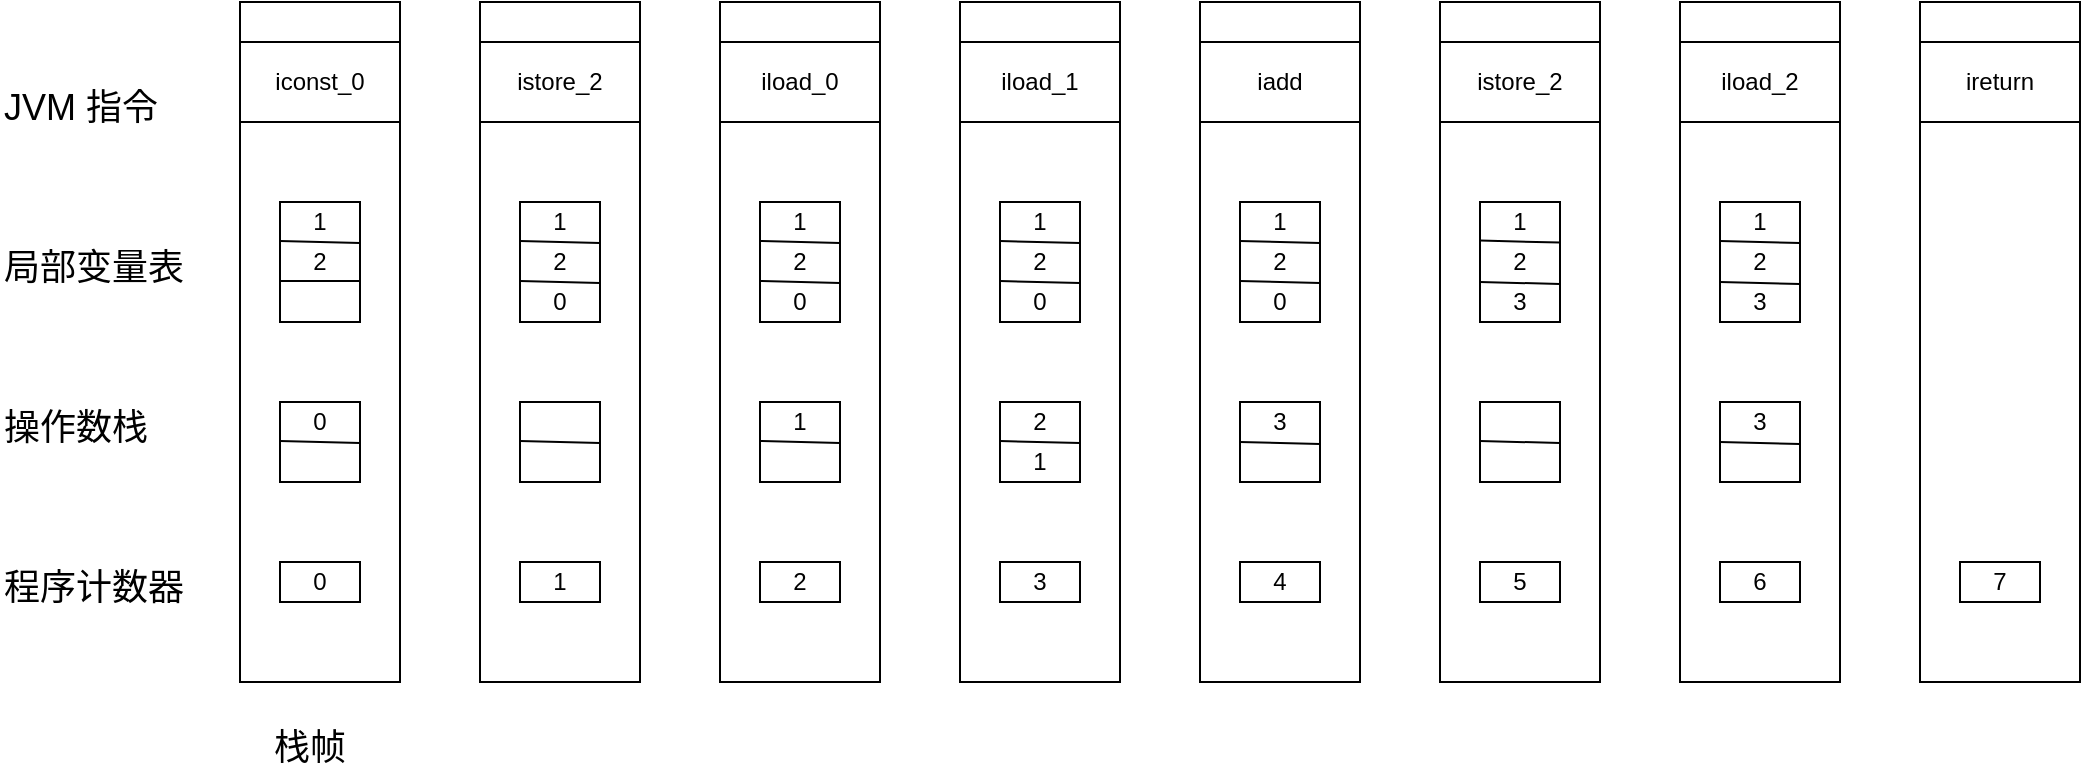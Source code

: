 <mxfile version="10.6.6" type="device"><diagram id="nWaP6a5ZFAccva4c3xsz" name="第 1 页"><mxGraphModel dx="1010" dy="550" grid="1" gridSize="10" guides="1" tooltips="1" connect="1" arrows="1" fold="1" page="1" pageScale="1" pageWidth="1120" pageHeight="409" math="0" shadow="0"><root><object label="" id="0"><mxCell/></object><mxCell id="1" parent="0"/><mxCell id="dBOvsOKLA2OVUqVQsH3_-3" value="" style="rounded=0;whiteSpace=wrap;html=1;fillColor=none;gradientColor=#ffffff;" vertex="1" parent="1"><mxGeometry x="160" y="40" width="80" height="40" as="geometry"/></mxCell><mxCell id="dBOvsOKLA2OVUqVQsH3_-4" value="" style="rounded=0;whiteSpace=wrap;html=1;fillColor=none;gradientColor=#ffffff;" vertex="1" parent="1"><mxGeometry x="160" y="20" width="80" height="340" as="geometry"/></mxCell><mxCell id="dBOvsOKLA2OVUqVQsH3_-5" value="&lt;font style=&quot;font-size: 18px&quot;&gt;JVM 指令&lt;/font&gt;" style="text;html=1;resizable=0;points=[];autosize=1;align=left;verticalAlign=top;spacingTop=-4;" vertex="1" parent="1"><mxGeometry x="40" y="60" width="90" height="20" as="geometry"/></mxCell><mxCell id="dBOvsOKLA2OVUqVQsH3_-7" value="&lt;span style=&quot;font-size: 18px&quot;&gt;局部变量表&lt;/span&gt;" style="text;html=1;resizable=0;points=[];autosize=1;align=left;verticalAlign=top;spacingTop=-4;" vertex="1" parent="1"><mxGeometry x="40" y="140" width="110" height="20" as="geometry"/></mxCell><mxCell id="dBOvsOKLA2OVUqVQsH3_-9" value="&lt;span style=&quot;font-size: 18px&quot;&gt;操作数栈&lt;/span&gt;" style="text;html=1;resizable=0;points=[];autosize=1;align=left;verticalAlign=top;spacingTop=-4;" vertex="1" parent="1"><mxGeometry x="40" y="220" width="90" height="20" as="geometry"/></mxCell><mxCell id="dBOvsOKLA2OVUqVQsH3_-10" value="&lt;span style=&quot;font-size: 18px&quot;&gt;程序计数器&lt;/span&gt;" style="text;html=1;resizable=0;points=[];autosize=1;align=left;verticalAlign=top;spacingTop=-4;" vertex="1" parent="1"><mxGeometry x="40" y="300" width="110" height="20" as="geometry"/></mxCell><mxCell id="dBOvsOKLA2OVUqVQsH3_-11" value="iconst_0" style="text;html=1;strokeColor=none;fillColor=none;align=center;verticalAlign=middle;whiteSpace=wrap;rounded=0;" vertex="1" parent="1"><mxGeometry x="180" y="50" width="40" height="20" as="geometry"/></mxCell><mxCell id="dBOvsOKLA2OVUqVQsH3_-12" value="" style="rounded=0;whiteSpace=wrap;html=1;fillColor=none;gradientColor=#ffffff;" vertex="1" parent="1"><mxGeometry x="180" y="120" width="40" height="60" as="geometry"/></mxCell><mxCell id="dBOvsOKLA2OVUqVQsH3_-13" value="" style="rounded=0;whiteSpace=wrap;html=1;fillColor=none;gradientColor=#ffffff;" vertex="1" parent="1"><mxGeometry x="180" y="220" width="40" height="40" as="geometry"/></mxCell><mxCell id="dBOvsOKLA2OVUqVQsH3_-14" value="0" style="rounded=0;whiteSpace=wrap;html=1;fillColor=none;gradientColor=#ffffff;" vertex="1" parent="1"><mxGeometry x="180" y="300" width="40" height="20" as="geometry"/></mxCell><mxCell id="dBOvsOKLA2OVUqVQsH3_-15" value="" style="endArrow=none;html=1;" edge="1" parent="1"><mxGeometry width="50" height="50" relative="1" as="geometry"><mxPoint x="180" y="159.5" as="sourcePoint"/><mxPoint x="220" y="159.5" as="targetPoint"/></mxGeometry></mxCell><mxCell id="dBOvsOKLA2OVUqVQsH3_-16" value="" style="endArrow=none;html=1;" edge="1" parent="1"><mxGeometry width="50" height="50" relative="1" as="geometry"><mxPoint x="180" y="139.5" as="sourcePoint"/><mxPoint x="220" y="140.5" as="targetPoint"/></mxGeometry></mxCell><mxCell id="dBOvsOKLA2OVUqVQsH3_-17" value="" style="endArrow=none;html=1;" edge="1" parent="1"><mxGeometry width="50" height="50" relative="1" as="geometry"><mxPoint x="420" y="159.5" as="sourcePoint"/><mxPoint x="460" y="160.5" as="targetPoint"/></mxGeometry></mxCell><mxCell id="dBOvsOKLA2OVUqVQsH3_-18" value="" style="endArrow=none;html=1;" edge="1" parent="1"><mxGeometry width="50" height="50" relative="1" as="geometry"><mxPoint x="300" y="139.5" as="sourcePoint"/><mxPoint x="340" y="140.5" as="targetPoint"/></mxGeometry></mxCell><mxCell id="dBOvsOKLA2OVUqVQsH3_-19" value="" style="endArrow=none;html=1;" edge="1" parent="1"><mxGeometry width="50" height="50" relative="1" as="geometry"><mxPoint x="300" y="159.5" as="sourcePoint"/><mxPoint x="340" y="160.5" as="targetPoint"/></mxGeometry></mxCell><mxCell id="dBOvsOKLA2OVUqVQsH3_-20" value="" style="endArrow=none;html=1;" edge="1" parent="1"><mxGeometry width="50" height="50" relative="1" as="geometry"><mxPoint x="540" y="139.5" as="sourcePoint"/><mxPoint x="580" y="140.5" as="targetPoint"/></mxGeometry></mxCell><mxCell id="dBOvsOKLA2OVUqVQsH3_-21" value="" style="endArrow=none;html=1;" edge="1" parent="1"><mxGeometry width="50" height="50" relative="1" as="geometry"><mxPoint x="180" y="239.5" as="sourcePoint"/><mxPoint x="220" y="240.5" as="targetPoint"/></mxGeometry></mxCell><mxCell id="A2DPYgFYHRC51OcMjJoJ-3" value="" style="rounded=0;whiteSpace=wrap;html=1;fillColor=none;gradientColor=#ffffff;" vertex="1" parent="1"><mxGeometry x="280" y="20" width="80" height="340" as="geometry"/></mxCell><mxCell id="A2DPYgFYHRC51OcMjJoJ-4" value="" style="rounded=0;whiteSpace=wrap;html=1;fillColor=none;gradientColor=#ffffff;" vertex="1" parent="1"><mxGeometry x="400" y="20" width="80" height="340" as="geometry"/></mxCell><mxCell id="A2DPYgFYHRC51OcMjJoJ-5" value="" style="rounded=0;whiteSpace=wrap;html=1;fillColor=none;gradientColor=#ffffff;" vertex="1" parent="1"><mxGeometry x="520" y="20" width="80" height="340" as="geometry"/></mxCell><mxCell id="A2DPYgFYHRC51OcMjJoJ-6" value="" style="rounded=0;whiteSpace=wrap;html=1;fillColor=none;gradientColor=#ffffff;" vertex="1" parent="1"><mxGeometry x="640" y="20" width="80" height="340" as="geometry"/></mxCell><mxCell id="A2DPYgFYHRC51OcMjJoJ-7" value="" style="rounded=0;whiteSpace=wrap;html=1;fillColor=none;gradientColor=#ffffff;" vertex="1" parent="1"><mxGeometry x="760" y="20" width="80" height="340" as="geometry"/></mxCell><mxCell id="A2DPYgFYHRC51OcMjJoJ-8" value="" style="rounded=0;whiteSpace=wrap;html=1;fillColor=none;gradientColor=#ffffff;" vertex="1" parent="1"><mxGeometry x="880" y="20" width="80" height="340" as="geometry"/></mxCell><mxCell id="A2DPYgFYHRC51OcMjJoJ-9" value="" style="rounded=0;whiteSpace=wrap;html=1;fillColor=none;gradientColor=#ffffff;" vertex="1" parent="1"><mxGeometry x="1000" y="20" width="80" height="340" as="geometry"/></mxCell><mxCell id="A2DPYgFYHRC51OcMjJoJ-11" value="istore_2" style="rounded=0;whiteSpace=wrap;html=1;fillColor=none;gradientColor=#ffffff;" vertex="1" parent="1"><mxGeometry x="280" y="40" width="80" height="40" as="geometry"/></mxCell><mxCell id="A2DPYgFYHRC51OcMjJoJ-14" value="iload_0" style="rounded=0;whiteSpace=wrap;html=1;fillColor=none;gradientColor=#ffffff;" vertex="1" parent="1"><mxGeometry x="400" y="40" width="80" height="40" as="geometry"/></mxCell><mxCell id="A2DPYgFYHRC51OcMjJoJ-15" value="iload_1" style="rounded=0;whiteSpace=wrap;html=1;fillColor=none;gradientColor=#ffffff;" vertex="1" parent="1"><mxGeometry x="520" y="40" width="80" height="40" as="geometry"/></mxCell><mxCell id="A2DPYgFYHRC51OcMjJoJ-16" value="iadd" style="rounded=0;whiteSpace=wrap;html=1;fillColor=none;gradientColor=#ffffff;" vertex="1" parent="1"><mxGeometry x="640" y="40" width="80" height="40" as="geometry"/></mxCell><mxCell id="A2DPYgFYHRC51OcMjJoJ-17" value="istore_2" style="rounded=0;whiteSpace=wrap;html=1;fillColor=none;gradientColor=#ffffff;" vertex="1" parent="1"><mxGeometry x="760" y="40" width="80" height="40" as="geometry"/></mxCell><mxCell id="A2DPYgFYHRC51OcMjJoJ-18" value="iload_2" style="rounded=0;whiteSpace=wrap;html=1;fillColor=none;gradientColor=#ffffff;" vertex="1" parent="1"><mxGeometry x="880" y="40" width="80" height="40" as="geometry"/></mxCell><mxCell id="A2DPYgFYHRC51OcMjJoJ-19" value="ireturn" style="rounded=0;whiteSpace=wrap;html=1;fillColor=none;gradientColor=#ffffff;" vertex="1" parent="1"><mxGeometry x="1000" y="40" width="80" height="40" as="geometry"/></mxCell><mxCell id="A2DPYgFYHRC51OcMjJoJ-20" value="" style="rounded=0;whiteSpace=wrap;html=1;fillColor=none;gradientColor=#ffffff;" vertex="1" parent="1"><mxGeometry x="300" y="120" width="40" height="60" as="geometry"/></mxCell><mxCell id="A2DPYgFYHRC51OcMjJoJ-21" value="" style="rounded=0;whiteSpace=wrap;html=1;fillColor=none;gradientColor=#ffffff;" vertex="1" parent="1"><mxGeometry x="420" y="120" width="40" height="60" as="geometry"/></mxCell><mxCell id="A2DPYgFYHRC51OcMjJoJ-22" value="" style="rounded=0;whiteSpace=wrap;html=1;fillColor=none;gradientColor=#ffffff;" vertex="1" parent="1"><mxGeometry x="540" y="120" width="40" height="60" as="geometry"/></mxCell><mxCell id="A2DPYgFYHRC51OcMjJoJ-23" value="" style="rounded=0;whiteSpace=wrap;html=1;fillColor=none;gradientColor=#ffffff;" vertex="1" parent="1"><mxGeometry x="660" y="120" width="40" height="60" as="geometry"/></mxCell><mxCell id="A2DPYgFYHRC51OcMjJoJ-24" value="" style="rounded=0;whiteSpace=wrap;html=1;fillColor=none;gradientColor=#ffffff;" vertex="1" parent="1"><mxGeometry x="780" y="120" width="40" height="60" as="geometry"/></mxCell><mxCell id="A2DPYgFYHRC51OcMjJoJ-25" value="" style="rounded=0;whiteSpace=wrap;html=1;fillColor=none;gradientColor=#ffffff;" vertex="1" parent="1"><mxGeometry x="900" y="120" width="40" height="60" as="geometry"/></mxCell><mxCell id="A2DPYgFYHRC51OcMjJoJ-28" value="&lt;span style=&quot;font-size: 18px&quot;&gt;栈帧&lt;/span&gt;" style="text;html=1;resizable=0;points=[];autosize=1;align=left;verticalAlign=top;spacingTop=-4;" vertex="1" parent="1"><mxGeometry x="175" y="380" width="50" height="20" as="geometry"/></mxCell><mxCell id="A2DPYgFYHRC51OcMjJoJ-29" value="" style="rounded=0;whiteSpace=wrap;html=1;fillColor=none;gradientColor=#ffffff;" vertex="1" parent="1"><mxGeometry x="300" y="220" width="40" height="40" as="geometry"/></mxCell><mxCell id="A2DPYgFYHRC51OcMjJoJ-30" value="" style="rounded=0;whiteSpace=wrap;html=1;fillColor=none;gradientColor=#ffffff;" vertex="1" parent="1"><mxGeometry x="420" y="220" width="40" height="40" as="geometry"/></mxCell><mxCell id="A2DPYgFYHRC51OcMjJoJ-31" value="" style="rounded=0;whiteSpace=wrap;html=1;fillColor=none;gradientColor=#ffffff;" vertex="1" parent="1"><mxGeometry x="540" y="220" width="40" height="40" as="geometry"/></mxCell><mxCell id="A2DPYgFYHRC51OcMjJoJ-32" value="" style="rounded=0;whiteSpace=wrap;html=1;fillColor=none;gradientColor=#ffffff;" vertex="1" parent="1"><mxGeometry x="660" y="220" width="40" height="40" as="geometry"/></mxCell><mxCell id="A2DPYgFYHRC51OcMjJoJ-33" value="" style="rounded=0;whiteSpace=wrap;html=1;fillColor=none;gradientColor=#ffffff;" vertex="1" parent="1"><mxGeometry x="780" y="220" width="40" height="40" as="geometry"/></mxCell><mxCell id="A2DPYgFYHRC51OcMjJoJ-34" value="" style="rounded=0;whiteSpace=wrap;html=1;fillColor=none;gradientColor=#ffffff;" vertex="1" parent="1"><mxGeometry x="900" y="220" width="40" height="40" as="geometry"/></mxCell><mxCell id="A2DPYgFYHRC51OcMjJoJ-35" value="1" style="rounded=0;whiteSpace=wrap;html=1;fillColor=none;gradientColor=#ffffff;" vertex="1" parent="1"><mxGeometry x="300" y="300" width="40" height="20" as="geometry"/></mxCell><mxCell id="A2DPYgFYHRC51OcMjJoJ-36" value="2" style="rounded=0;whiteSpace=wrap;html=1;fillColor=none;gradientColor=#ffffff;" vertex="1" parent="1"><mxGeometry x="420" y="300" width="40" height="20" as="geometry"/></mxCell><mxCell id="A2DPYgFYHRC51OcMjJoJ-37" value="3" style="rounded=0;whiteSpace=wrap;html=1;fillColor=none;gradientColor=#ffffff;" vertex="1" parent="1"><mxGeometry x="540" y="300" width="40" height="20" as="geometry"/></mxCell><mxCell id="A2DPYgFYHRC51OcMjJoJ-38" value="4" style="rounded=0;whiteSpace=wrap;html=1;fillColor=none;gradientColor=#ffffff;" vertex="1" parent="1"><mxGeometry x="660" y="300" width="40" height="20" as="geometry"/></mxCell><mxCell id="A2DPYgFYHRC51OcMjJoJ-39" value="5" style="rounded=0;whiteSpace=wrap;html=1;fillColor=none;gradientColor=#ffffff;" vertex="1" parent="1"><mxGeometry x="780" y="300" width="40" height="20" as="geometry"/></mxCell><mxCell id="A2DPYgFYHRC51OcMjJoJ-40" value="6" style="rounded=0;whiteSpace=wrap;html=1;fillColor=none;gradientColor=#ffffff;" vertex="1" parent="1"><mxGeometry x="900" y="300" width="40" height="20" as="geometry"/></mxCell><mxCell id="A2DPYgFYHRC51OcMjJoJ-41" value="" style="endArrow=none;html=1;" edge="1" parent="1"><mxGeometry width="50" height="50" relative="1" as="geometry"><mxPoint x="420" y="139.5" as="sourcePoint"/><mxPoint x="460" y="140.5" as="targetPoint"/></mxGeometry></mxCell><mxCell id="A2DPYgFYHRC51OcMjJoJ-43" value="" style="endArrow=none;html=1;" edge="1" parent="1"><mxGeometry width="50" height="50" relative="1" as="geometry"><mxPoint x="540" y="159.5" as="sourcePoint"/><mxPoint x="580" y="160.5" as="targetPoint"/></mxGeometry></mxCell><mxCell id="A2DPYgFYHRC51OcMjJoJ-44" value="" style="endArrow=none;html=1;" edge="1" parent="1"><mxGeometry width="50" height="50" relative="1" as="geometry"><mxPoint x="660" y="139.5" as="sourcePoint"/><mxPoint x="700" y="140.5" as="targetPoint"/></mxGeometry></mxCell><mxCell id="A2DPYgFYHRC51OcMjJoJ-45" value="" style="endArrow=none;html=1;" edge="1" parent="1"><mxGeometry width="50" height="50" relative="1" as="geometry"><mxPoint x="660" y="159.5" as="sourcePoint"/><mxPoint x="700" y="160.5" as="targetPoint"/></mxGeometry></mxCell><mxCell id="A2DPYgFYHRC51OcMjJoJ-46" value="" style="endArrow=none;html=1;" edge="1" parent="1"><mxGeometry width="50" height="50" relative="1" as="geometry"><mxPoint x="780" y="139.3" as="sourcePoint"/><mxPoint x="820" y="140.3" as="targetPoint"/></mxGeometry></mxCell><mxCell id="A2DPYgFYHRC51OcMjJoJ-47" value="" style="endArrow=none;html=1;" edge="1" parent="1"><mxGeometry width="50" height="50" relative="1" as="geometry"><mxPoint x="300" y="239.5" as="sourcePoint"/><mxPoint x="340" y="240.5" as="targetPoint"/></mxGeometry></mxCell><mxCell id="A2DPYgFYHRC51OcMjJoJ-51" value="" style="endArrow=none;html=1;" edge="1" parent="1"><mxGeometry width="50" height="50" relative="1" as="geometry"><mxPoint x="900" y="139.5" as="sourcePoint"/><mxPoint x="940" y="140.5" as="targetPoint"/></mxGeometry></mxCell><mxCell id="A2DPYgFYHRC51OcMjJoJ-59" value="" style="endArrow=none;html=1;" edge="1" parent="1"><mxGeometry width="50" height="50" relative="1" as="geometry"><mxPoint x="420" y="239.5" as="sourcePoint"/><mxPoint x="460" y="240.5" as="targetPoint"/></mxGeometry></mxCell><mxCell id="A2DPYgFYHRC51OcMjJoJ-60" value="" style="endArrow=none;html=1;" edge="1" parent="1"><mxGeometry width="50" height="50" relative="1" as="geometry"><mxPoint x="540" y="239.5" as="sourcePoint"/><mxPoint x="580" y="240.5" as="targetPoint"/></mxGeometry></mxCell><mxCell id="A2DPYgFYHRC51OcMjJoJ-71" value="" style="endArrow=none;html=1;" edge="1" parent="1"><mxGeometry width="50" height="50" relative="1" as="geometry"><mxPoint x="780" y="160" as="sourcePoint"/><mxPoint x="820" y="161" as="targetPoint"/></mxGeometry></mxCell><mxCell id="A2DPYgFYHRC51OcMjJoJ-75" value="" style="endArrow=none;html=1;" edge="1" parent="1"><mxGeometry width="50" height="50" relative="1" as="geometry"><mxPoint x="900" y="160" as="sourcePoint"/><mxPoint x="940" y="161" as="targetPoint"/></mxGeometry></mxCell><mxCell id="A2DPYgFYHRC51OcMjJoJ-76" value="" style="endArrow=none;html=1;" edge="1" parent="1"><mxGeometry width="50" height="50" relative="1" as="geometry"><mxPoint x="660" y="240" as="sourcePoint"/><mxPoint x="700" y="241" as="targetPoint"/></mxGeometry></mxCell><mxCell id="A2DPYgFYHRC51OcMjJoJ-77" value="" style="endArrow=none;html=1;" edge="1" parent="1"><mxGeometry width="50" height="50" relative="1" as="geometry"><mxPoint x="780" y="239.5" as="sourcePoint"/><mxPoint x="820" y="240.5" as="targetPoint"/></mxGeometry></mxCell><mxCell id="A2DPYgFYHRC51OcMjJoJ-81" value="" style="endArrow=none;html=1;" edge="1" parent="1"><mxGeometry width="50" height="50" relative="1" as="geometry"><mxPoint x="900" y="240" as="sourcePoint"/><mxPoint x="940" y="241" as="targetPoint"/></mxGeometry></mxCell><mxCell id="A2DPYgFYHRC51OcMjJoJ-82" value="7" style="rounded=0;whiteSpace=wrap;html=1;fillColor=none;gradientColor=#ffffff;" vertex="1" parent="1"><mxGeometry x="1020" y="300" width="40" height="20" as="geometry"/></mxCell><mxCell id="A2DPYgFYHRC51OcMjJoJ-84" value="1" style="text;html=1;strokeColor=none;fillColor=none;align=center;verticalAlign=middle;whiteSpace=wrap;rounded=0;" vertex="1" parent="1"><mxGeometry x="180" y="120" width="40" height="20" as="geometry"/></mxCell><mxCell id="A2DPYgFYHRC51OcMjJoJ-86" value="2" style="text;html=1;strokeColor=none;fillColor=none;align=center;verticalAlign=middle;whiteSpace=wrap;rounded=0;" vertex="1" parent="1"><mxGeometry x="180" y="140" width="40" height="20" as="geometry"/></mxCell><mxCell id="A2DPYgFYHRC51OcMjJoJ-87" value="0" style="text;html=1;strokeColor=none;fillColor=none;align=center;verticalAlign=middle;whiteSpace=wrap;rounded=0;" vertex="1" parent="1"><mxGeometry x="180" y="220" width="40" height="20" as="geometry"/></mxCell><mxCell id="A2DPYgFYHRC51OcMjJoJ-88" value="2" style="text;html=1;strokeColor=none;fillColor=none;align=center;verticalAlign=middle;whiteSpace=wrap;rounded=0;" vertex="1" parent="1"><mxGeometry x="300" y="140" width="40" height="20" as="geometry"/></mxCell><mxCell id="A2DPYgFYHRC51OcMjJoJ-89" value="1" style="text;html=1;strokeColor=none;fillColor=none;align=center;verticalAlign=middle;whiteSpace=wrap;rounded=0;" vertex="1" parent="1"><mxGeometry x="300" y="120" width="40" height="20" as="geometry"/></mxCell><mxCell id="A2DPYgFYHRC51OcMjJoJ-90" value="0" style="text;html=1;strokeColor=none;fillColor=none;align=center;verticalAlign=middle;whiteSpace=wrap;rounded=0;" vertex="1" parent="1"><mxGeometry x="300" y="160" width="40" height="20" as="geometry"/></mxCell><mxCell id="A2DPYgFYHRC51OcMjJoJ-91" value="1" style="text;html=1;strokeColor=none;fillColor=none;align=center;verticalAlign=middle;whiteSpace=wrap;rounded=0;" vertex="1" parent="1"><mxGeometry x="420" y="220" width="40" height="20" as="geometry"/></mxCell><mxCell id="A2DPYgFYHRC51OcMjJoJ-92" value="2" style="text;html=1;strokeColor=none;fillColor=none;align=center;verticalAlign=middle;whiteSpace=wrap;rounded=0;" vertex="1" parent="1"><mxGeometry x="420" y="140" width="40" height="20" as="geometry"/></mxCell><mxCell id="A2DPYgFYHRC51OcMjJoJ-93" value="0" style="text;html=1;strokeColor=none;fillColor=none;align=center;verticalAlign=middle;whiteSpace=wrap;rounded=0;" vertex="1" parent="1"><mxGeometry x="420" y="160" width="40" height="20" as="geometry"/></mxCell><mxCell id="A2DPYgFYHRC51OcMjJoJ-94" value="2" style="text;html=1;strokeColor=none;fillColor=none;align=center;verticalAlign=middle;whiteSpace=wrap;rounded=0;" vertex="1" parent="1"><mxGeometry x="540" y="220" width="40" height="20" as="geometry"/></mxCell><mxCell id="A2DPYgFYHRC51OcMjJoJ-95" value="1" style="text;html=1;strokeColor=none;fillColor=none;align=center;verticalAlign=middle;whiteSpace=wrap;rounded=0;" vertex="1" parent="1"><mxGeometry x="540" y="240" width="40" height="20" as="geometry"/></mxCell><mxCell id="A2DPYgFYHRC51OcMjJoJ-96" value="0" style="text;html=1;strokeColor=none;fillColor=none;align=center;verticalAlign=middle;whiteSpace=wrap;rounded=0;" vertex="1" parent="1"><mxGeometry x="540" y="160" width="40" height="20" as="geometry"/></mxCell><mxCell id="A2DPYgFYHRC51OcMjJoJ-97" value="1" style="text;html=1;strokeColor=none;fillColor=none;align=center;verticalAlign=middle;whiteSpace=wrap;rounded=0;" vertex="1" parent="1"><mxGeometry x="420" y="120" width="40" height="20" as="geometry"/></mxCell><mxCell id="A2DPYgFYHRC51OcMjJoJ-99" value="3" style="text;html=1;strokeColor=none;fillColor=none;align=center;verticalAlign=middle;whiteSpace=wrap;rounded=0;" vertex="1" parent="1"><mxGeometry x="660" y="220" width="40" height="20" as="geometry"/></mxCell><mxCell id="A2DPYgFYHRC51OcMjJoJ-100" value="2" style="text;html=1;strokeColor=none;fillColor=none;align=center;verticalAlign=middle;whiteSpace=wrap;rounded=0;" vertex="1" parent="1"><mxGeometry x="540" y="140" width="40" height="20" as="geometry"/></mxCell><mxCell id="A2DPYgFYHRC51OcMjJoJ-101" value="1" style="text;html=1;strokeColor=none;fillColor=none;align=center;verticalAlign=middle;whiteSpace=wrap;rounded=0;" vertex="1" parent="1"><mxGeometry x="540" y="120" width="40" height="20" as="geometry"/></mxCell><mxCell id="A2DPYgFYHRC51OcMjJoJ-102" value="1" style="text;html=1;strokeColor=none;fillColor=none;align=center;verticalAlign=middle;whiteSpace=wrap;rounded=0;" vertex="1" parent="1"><mxGeometry x="660" y="120" width="40" height="20" as="geometry"/></mxCell><mxCell id="A2DPYgFYHRC51OcMjJoJ-103" value="2" style="text;html=1;strokeColor=none;fillColor=none;align=center;verticalAlign=middle;whiteSpace=wrap;rounded=0;" vertex="1" parent="1"><mxGeometry x="660" y="140" width="40" height="20" as="geometry"/></mxCell><mxCell id="A2DPYgFYHRC51OcMjJoJ-104" value="0" style="text;html=1;strokeColor=none;fillColor=none;align=center;verticalAlign=middle;whiteSpace=wrap;rounded=0;" vertex="1" parent="1"><mxGeometry x="660" y="160" width="40" height="20" as="geometry"/></mxCell><mxCell id="A2DPYgFYHRC51OcMjJoJ-105" value="1" style="text;html=1;strokeColor=none;fillColor=none;align=center;verticalAlign=middle;whiteSpace=wrap;rounded=0;" vertex="1" parent="1"><mxGeometry x="780" y="120" width="40" height="20" as="geometry"/></mxCell><mxCell id="A2DPYgFYHRC51OcMjJoJ-106" value="2" style="text;html=1;strokeColor=none;fillColor=none;align=center;verticalAlign=middle;whiteSpace=wrap;rounded=0;" vertex="1" parent="1"><mxGeometry x="780" y="140" width="40" height="20" as="geometry"/></mxCell><mxCell id="A2DPYgFYHRC51OcMjJoJ-107" value="3" style="text;html=1;strokeColor=none;fillColor=none;align=center;verticalAlign=middle;whiteSpace=wrap;rounded=0;" vertex="1" parent="1"><mxGeometry x="780" y="160" width="40" height="20" as="geometry"/></mxCell><mxCell id="A2DPYgFYHRC51OcMjJoJ-108" value="1" style="text;html=1;strokeColor=none;fillColor=none;align=center;verticalAlign=middle;whiteSpace=wrap;rounded=0;" vertex="1" parent="1"><mxGeometry x="900" y="120" width="40" height="20" as="geometry"/></mxCell><mxCell id="A2DPYgFYHRC51OcMjJoJ-109" value="2" style="text;html=1;strokeColor=none;fillColor=none;align=center;verticalAlign=middle;whiteSpace=wrap;rounded=0;" vertex="1" parent="1"><mxGeometry x="900" y="140" width="40" height="20" as="geometry"/></mxCell><mxCell id="A2DPYgFYHRC51OcMjJoJ-110" value="3" style="text;html=1;strokeColor=none;fillColor=none;align=center;verticalAlign=middle;whiteSpace=wrap;rounded=0;" vertex="1" parent="1"><mxGeometry x="900" y="160" width="40" height="20" as="geometry"/></mxCell><mxCell id="A2DPYgFYHRC51OcMjJoJ-111" value="3" style="text;html=1;strokeColor=none;fillColor=none;align=center;verticalAlign=middle;whiteSpace=wrap;rounded=0;" vertex="1" parent="1"><mxGeometry x="900" y="220" width="40" height="20" as="geometry"/></mxCell></root></mxGraphModel></diagram><diagram id="P9MTZtm63rm57jAQC8PH" name="第 2 页"><mxGraphModel dx="1010" dy="550" grid="1" gridSize="10" guides="1" tooltips="1" connect="1" arrows="1" fold="1" page="1" pageScale="1" pageWidth="400" pageHeight="300" math="0" shadow="0"><root><object label="" id="s3h5_IxmFZXATSbPBA1M-0"><mxCell/></object><mxCell id="s3h5_IxmFZXATSbPBA1M-1" parent="s3h5_IxmFZXATSbPBA1M-0"/><mxCell id="s3h5_IxmFZXATSbPBA1M-2" value="" style="whiteSpace=wrap;html=1;aspect=fixed;fillColor=none;gradientColor=#ffffff;" vertex="1" parent="s3h5_IxmFZXATSbPBA1M-1"><mxGeometry x="200" y="80" width="160" height="160" as="geometry"/></mxCell><mxCell id="s3h5_IxmFZXATSbPBA1M-3" value="" style="rounded=0;whiteSpace=wrap;html=1;fillColor=none;gradientColor=#ffffff;" vertex="1" parent="s3h5_IxmFZXATSbPBA1M-1"><mxGeometry x="40" y="80" width="80" height="160" as="geometry"/></mxCell><mxCell id="s3h5_IxmFZXATSbPBA1M-4" value="&lt;font style=&quot;font-size: 14px&quot;&gt;栈内存&lt;/font&gt;" style="text;html=1;strokeColor=none;fillColor=none;align=center;verticalAlign=middle;whiteSpace=wrap;rounded=0;" vertex="1" parent="s3h5_IxmFZXATSbPBA1M-1"><mxGeometry x="55" y="80" width="50" height="20" as="geometry"/></mxCell><mxCell id="s3h5_IxmFZXATSbPBA1M-5" value="&lt;font style=&quot;font-size: 14px&quot;&gt;堆内存&lt;/font&gt;" style="text;html=1;strokeColor=none;fillColor=none;align=center;verticalAlign=middle;whiteSpace=wrap;rounded=0;" vertex="1" parent="s3h5_IxmFZXATSbPBA1M-1"><mxGeometry x="250" y="80" width="60" height="20" as="geometry"/></mxCell><mxCell id="s3h5_IxmFZXATSbPBA1M-6" value="" style="rounded=0;whiteSpace=wrap;html=1;fillColor=#f8cecc;strokeColor=#b85450;" vertex="1" parent="s3h5_IxmFZXATSbPBA1M-1"><mxGeometry x="40" y="120" width="80" height="40" as="geometry"/></mxCell><mxCell id="s3h5_IxmFZXATSbPBA1M-7" value="p" style="text;html=1;strokeColor=none;fillColor=none;align=center;verticalAlign=middle;whiteSpace=wrap;rounded=0;" vertex="1" parent="s3h5_IxmFZXATSbPBA1M-1"><mxGeometry x="60" y="130" width="40" height="20" as="geometry"/></mxCell><mxCell id="s3h5_IxmFZXATSbPBA1M-8" value="" style="rounded=0;whiteSpace=wrap;html=1;fillColor=#d5e8d4;strokeColor=#82b366;" vertex="1" parent="s3h5_IxmFZXATSbPBA1M-1"><mxGeometry x="200" y="120" width="160" height="80" as="geometry"/></mxCell><mxCell id="s3h5_IxmFZXATSbPBA1M-9" value="name = null&lt;br&gt;age = 0&lt;br&gt;&amp;nbsp;" style="text;html=1;strokeColor=none;fillColor=none;align=center;verticalAlign=middle;whiteSpace=wrap;rounded=0;" vertex="1" parent="s3h5_IxmFZXATSbPBA1M-1"><mxGeometry x="240" y="150" width="80" height="30" as="geometry"/></mxCell><mxCell id="s3h5_IxmFZXATSbPBA1M-10" value="" style="endArrow=classic;html=1;exitX=1;exitY=0.5;exitDx=0;exitDy=0;entryX=0;entryY=0.25;entryDx=0;entryDy=0;" edge="1" parent="s3h5_IxmFZXATSbPBA1M-1" source="s3h5_IxmFZXATSbPBA1M-6" target="s3h5_IxmFZXATSbPBA1M-8"><mxGeometry width="50" height="50" relative="1" as="geometry"><mxPoint x="130" y="340" as="sourcePoint"/><mxPoint x="180" y="290" as="targetPoint"/></mxGeometry></mxCell><mxCell id="s3h5_IxmFZXATSbPBA1M-11" value="指向对应的&lt;br&gt;堆内存空间" style="text;html=1;strokeColor=none;fillColor=none;align=center;verticalAlign=middle;whiteSpace=wrap;rounded=0;" vertex="1" parent="s3h5_IxmFZXATSbPBA1M-1"><mxGeometry x="140" y="110" width="40" height="60" as="geometry"/></mxCell><mxCell id="s3h5_IxmFZXATSbPBA1M-12" value="Person p = new Person()&amp;nbsp;" style="text;html=1;strokeColor=none;fillColor=none;align=center;verticalAlign=middle;whiteSpace=wrap;rounded=0;" vertex="1" parent="s3h5_IxmFZXATSbPBA1M-1"><mxGeometry x="105" y="30" width="150" height="20" as="geometry"/></mxCell><mxCell id="s3h5_IxmFZXATSbPBA1M-13" value="存的是地址" style="text;html=1;resizable=0;points=[];autosize=1;align=left;verticalAlign=top;spacingTop=-4;" vertex="1" parent="s3h5_IxmFZXATSbPBA1M-1"><mxGeometry x="50" y="248" width="80" height="20" as="geometry"/></mxCell><mxCell id="s3h5_IxmFZXATSbPBA1M-14" value="存的是对象实例和数组" style="text;html=1;resizable=0;points=[];autosize=1;align=left;verticalAlign=top;spacingTop=-4;" vertex="1" parent="s3h5_IxmFZXATSbPBA1M-1"><mxGeometry x="220" y="248" width="140" height="20" as="geometry"/></mxCell></root></mxGraphModel></diagram></mxfile>